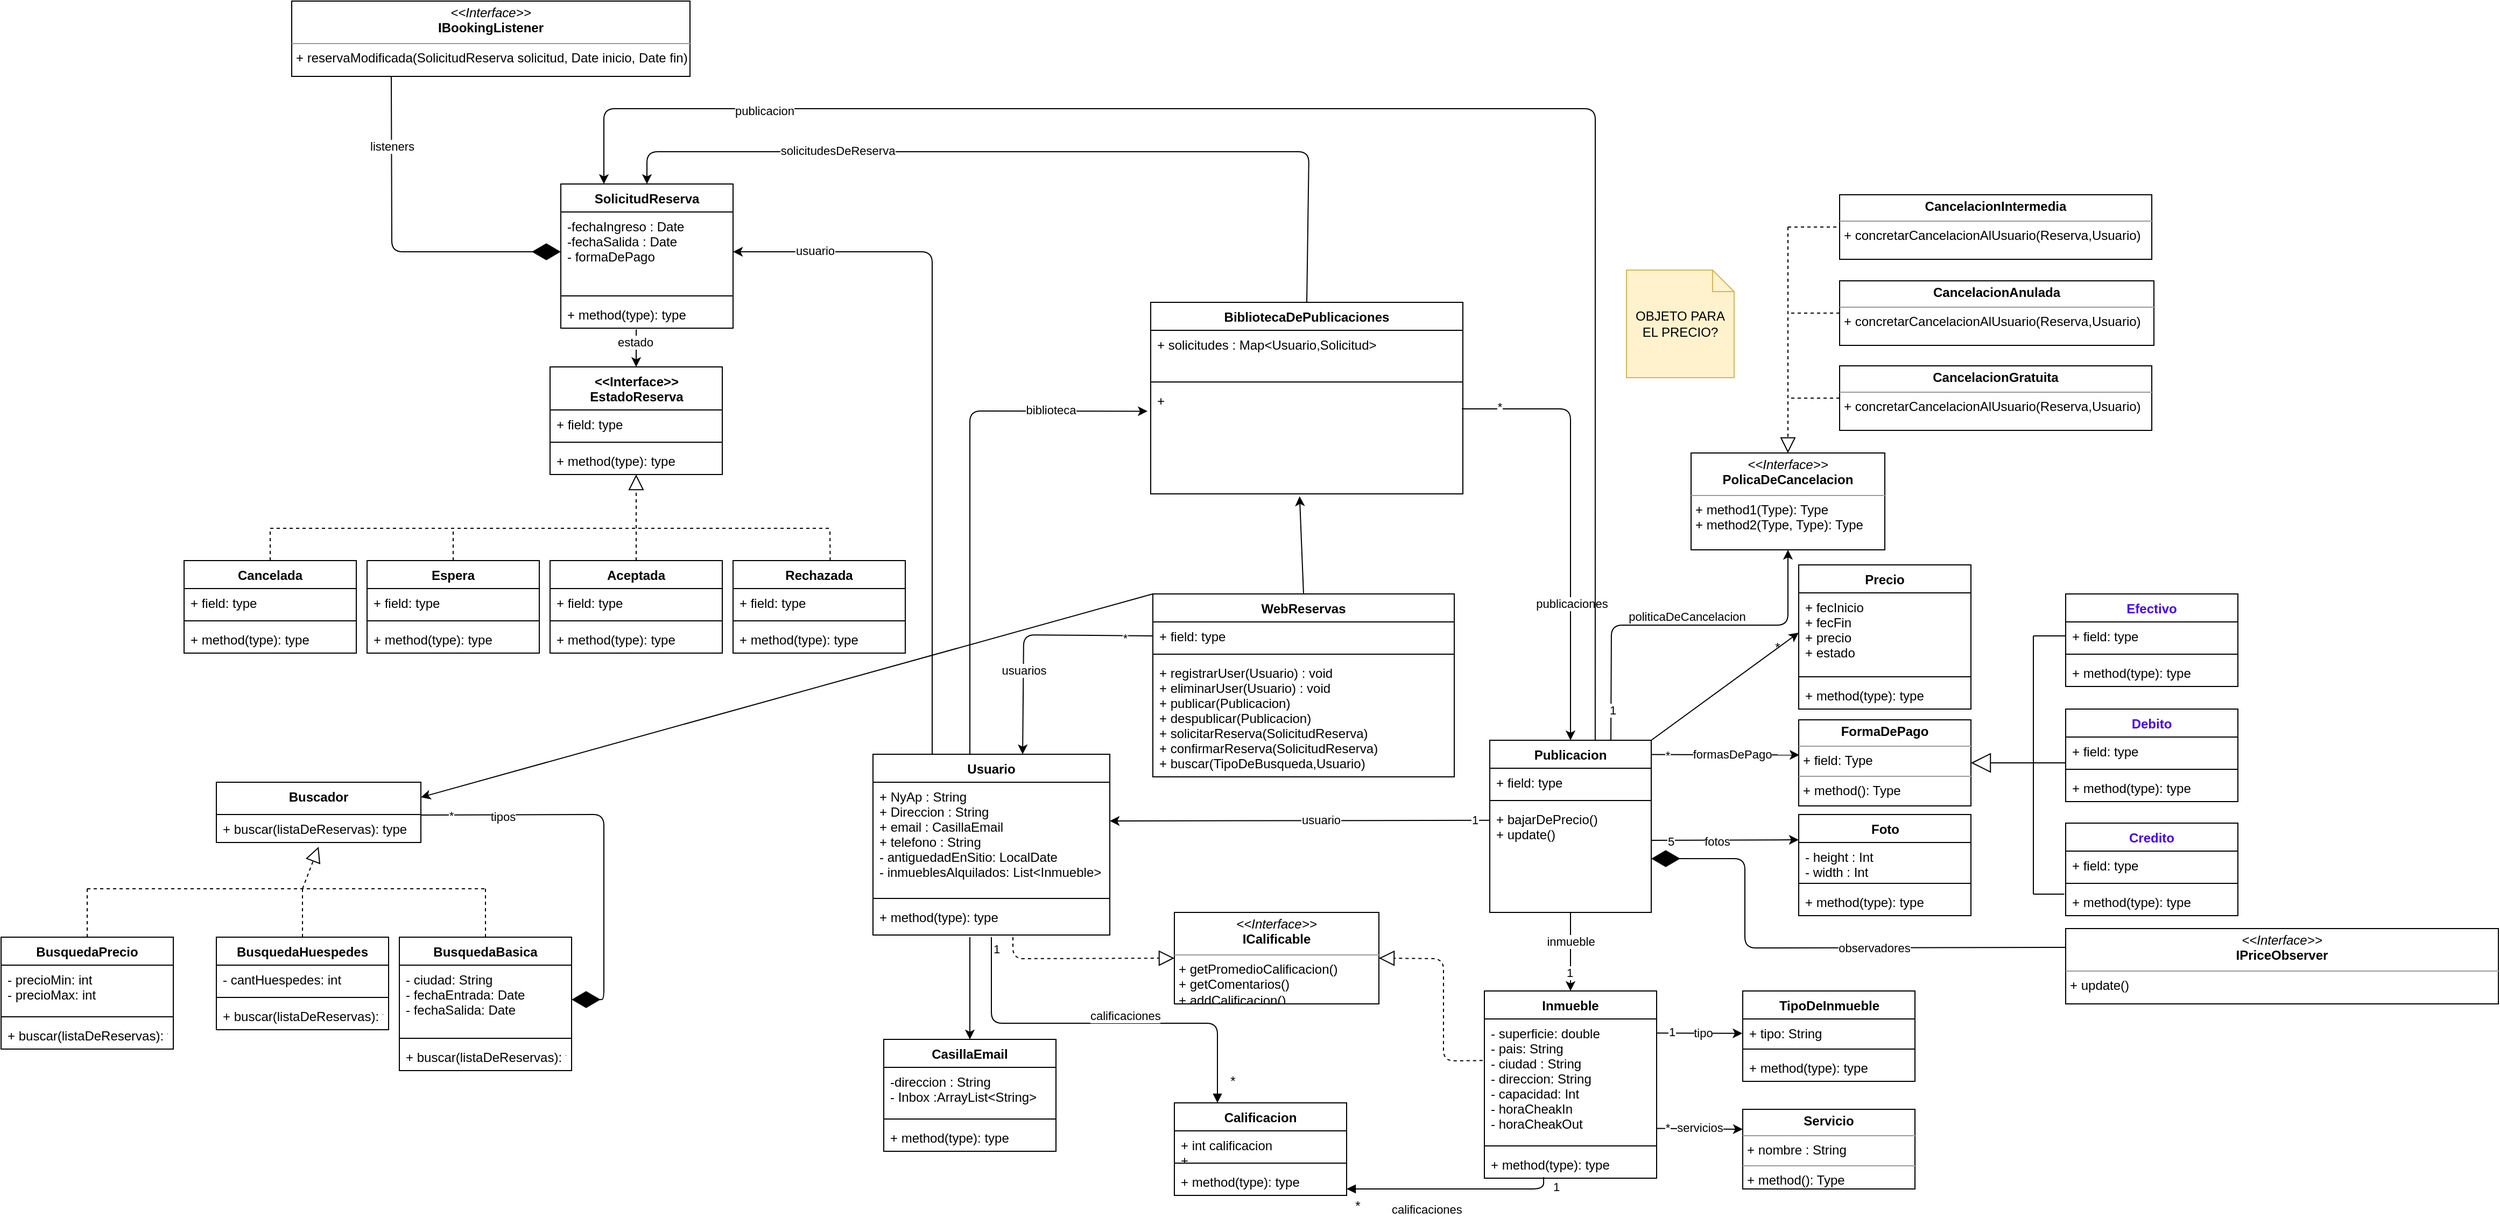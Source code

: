 <mxfile version="14.5.1" type="device"><diagram id="2g2eQEtZa9xJ-uoixwYb" name="Página-1"><mxGraphModel dx="2012" dy="1854" grid="1" gridSize="10" guides="1" tooltips="1" connect="1" arrows="1" fold="1" page="1" pageScale="1" pageWidth="827" pageHeight="1169" math="0" shadow="0"><root><mxCell id="0"/><mxCell id="1" parent="0"/><mxCell id="25ONHUsr3VvBN_8oDu_C-1" value="WebReservas" style="swimlane;fontStyle=1;align=center;verticalAlign=top;childLayout=stackLayout;horizontal=1;startSize=26;horizontalStack=0;resizeParent=1;resizeParentMax=0;resizeLast=0;collapsible=1;marginBottom=0;" parent="1" vertex="1"><mxGeometry x="330" y="171" width="280" height="170" as="geometry"/></mxCell><mxCell id="25ONHUsr3VvBN_8oDu_C-2" value="+ field: type" style="text;strokeColor=none;fillColor=none;align=left;verticalAlign=top;spacingLeft=4;spacingRight=4;overflow=hidden;rotatable=0;points=[[0,0.5],[1,0.5]];portConstraint=eastwest;" parent="25ONHUsr3VvBN_8oDu_C-1" vertex="1"><mxGeometry y="26" width="280" height="26" as="geometry"/></mxCell><mxCell id="25ONHUsr3VvBN_8oDu_C-3" value="" style="line;strokeWidth=1;fillColor=none;align=left;verticalAlign=middle;spacingTop=-1;spacingLeft=3;spacingRight=3;rotatable=0;labelPosition=right;points=[];portConstraint=eastwest;" parent="25ONHUsr3VvBN_8oDu_C-1" vertex="1"><mxGeometry y="52" width="280" height="8" as="geometry"/></mxCell><mxCell id="25ONHUsr3VvBN_8oDu_C-4" value="+ registrarUser(Usuario) : void&#10;+ eliminarUser(Usuario) : void &#10;+ publicar(Publicacion)&#10;+ despublicar(Publicacion)&#10;+ solicitarReserva(SolicitudReserva)&#10;+ confirmarReserva(SolicitudReserva)&#10;+ buscar(TipoDeBusqueda,Usuario)&#10;&#10;" style="text;strokeColor=none;fillColor=none;align=left;verticalAlign=top;spacingLeft=4;spacingRight=4;overflow=hidden;rotatable=0;points=[[0,0.5],[1,0.5]];portConstraint=eastwest;" parent="25ONHUsr3VvBN_8oDu_C-1" vertex="1"><mxGeometry y="60" width="280" height="110" as="geometry"/></mxCell><mxCell id="25ONHUsr3VvBN_8oDu_C-5" value="Usuario" style="swimlane;fontStyle=1;align=center;verticalAlign=top;childLayout=stackLayout;horizontal=1;startSize=26;horizontalStack=0;resizeParent=1;resizeParentMax=0;resizeLast=0;collapsible=1;marginBottom=0;" parent="1" vertex="1"><mxGeometry x="70" y="320" width="220" height="168" as="geometry"/></mxCell><mxCell id="25ONHUsr3VvBN_8oDu_C-6" value="+ NyAp : String&#10;+ Direccion : String &#10;+ email : CasillaEmail&#10;+ telefono : String&#10;- antiguedadEnSitio: LocalDate&#10;- inmueblesAlquilados: List&lt;Inmueble&gt;" style="text;strokeColor=none;fillColor=none;align=left;verticalAlign=top;spacingLeft=4;spacingRight=4;overflow=hidden;rotatable=0;points=[[0,0.5],[1,0.5]];portConstraint=eastwest;" parent="25ONHUsr3VvBN_8oDu_C-5" vertex="1"><mxGeometry y="26" width="220" height="104" as="geometry"/></mxCell><mxCell id="25ONHUsr3VvBN_8oDu_C-7" value="" style="line;strokeWidth=1;fillColor=none;align=left;verticalAlign=middle;spacingTop=-1;spacingLeft=3;spacingRight=3;rotatable=0;labelPosition=right;points=[];portConstraint=eastwest;" parent="25ONHUsr3VvBN_8oDu_C-5" vertex="1"><mxGeometry y="130" width="220" height="8" as="geometry"/></mxCell><mxCell id="25ONHUsr3VvBN_8oDu_C-8" value="+ method(type): type" style="text;strokeColor=none;fillColor=none;align=left;verticalAlign=top;spacingLeft=4;spacingRight=4;overflow=hidden;rotatable=0;points=[[0,0.5],[1,0.5]];portConstraint=eastwest;" parent="25ONHUsr3VvBN_8oDu_C-5" vertex="1"><mxGeometry y="138" width="220" height="30" as="geometry"/></mxCell><mxCell id="25ONHUsr3VvBN_8oDu_C-9" value="Publicacion" style="swimlane;fontStyle=1;align=center;verticalAlign=top;childLayout=stackLayout;horizontal=1;startSize=26;horizontalStack=0;resizeParent=1;resizeParentMax=0;resizeLast=0;collapsible=1;marginBottom=0;" parent="1" vertex="1"><mxGeometry x="643" y="307" width="150" height="160" as="geometry"/></mxCell><mxCell id="25ONHUsr3VvBN_8oDu_C-10" value="+ field: type" style="text;strokeColor=none;fillColor=none;align=left;verticalAlign=top;spacingLeft=4;spacingRight=4;overflow=hidden;rotatable=0;points=[[0,0.5],[1,0.5]];portConstraint=eastwest;" parent="25ONHUsr3VvBN_8oDu_C-9" vertex="1"><mxGeometry y="26" width="150" height="26" as="geometry"/></mxCell><mxCell id="25ONHUsr3VvBN_8oDu_C-11" value="" style="line;strokeWidth=1;fillColor=none;align=left;verticalAlign=middle;spacingTop=-1;spacingLeft=3;spacingRight=3;rotatable=0;labelPosition=right;points=[];portConstraint=eastwest;" parent="25ONHUsr3VvBN_8oDu_C-9" vertex="1"><mxGeometry y="52" width="150" height="8" as="geometry"/></mxCell><mxCell id="25ONHUsr3VvBN_8oDu_C-12" value="+ bajarDePrecio()&#10;+ update()" style="text;strokeColor=none;fillColor=none;align=left;verticalAlign=top;spacingLeft=4;spacingRight=4;overflow=hidden;rotatable=0;points=[[0,0.5],[1,0.5]];portConstraint=eastwest;" parent="25ONHUsr3VvBN_8oDu_C-9" vertex="1"><mxGeometry y="60" width="150" height="100" as="geometry"/></mxCell><mxCell id="25ONHUsr3VvBN_8oDu_C-21" value="" style="endArrow=classic;html=1;entryX=0.632;entryY=0;entryDx=0;entryDy=0;exitX=0;exitY=0.5;exitDx=0;exitDy=0;entryPerimeter=0;" parent="1" source="25ONHUsr3VvBN_8oDu_C-2" target="25ONHUsr3VvBN_8oDu_C-5" edge="1"><mxGeometry width="50" height="50" relative="1" as="geometry"><mxPoint x="390" y="340" as="sourcePoint"/><mxPoint x="440" y="290" as="targetPoint"/><Array as="points"><mxPoint x="210" y="209"/></Array></mxGeometry></mxCell><mxCell id="25ONHUsr3VvBN_8oDu_C-95" value="usuarios" style="edgeLabel;html=1;align=center;verticalAlign=middle;resizable=0;points=[];" parent="25ONHUsr3VvBN_8oDu_C-21" vertex="1" connectable="0"><mxGeometry x="0.32" relative="1" as="geometry"><mxPoint as="offset"/></mxGeometry></mxCell><mxCell id="25ONHUsr3VvBN_8oDu_C-96" value="*" style="edgeLabel;html=1;align=center;verticalAlign=middle;resizable=0;points=[];" parent="25ONHUsr3VvBN_8oDu_C-21" vertex="1" connectable="0"><mxGeometry x="-0.771" y="2" relative="1" as="geometry"><mxPoint as="offset"/></mxGeometry></mxCell><mxCell id="25ONHUsr3VvBN_8oDu_C-22" value="" style="endArrow=classic;html=1;entryX=0.5;entryY=0;entryDx=0;entryDy=0;exitX=0.997;exitY=0.21;exitDx=0;exitDy=0;exitPerimeter=0;" parent="1" source="25ONHUsr3VvBN_8oDu_C-228" target="25ONHUsr3VvBN_8oDu_C-9" edge="1"><mxGeometry width="50" height="50" relative="1" as="geometry"><mxPoint x="800" y="210" as="sourcePoint"/><mxPoint x="680" y="321" as="targetPoint"/><Array as="points"><mxPoint x="718" y="-1"/></Array></mxGeometry></mxCell><mxCell id="25ONHUsr3VvBN_8oDu_C-66" value="publicaciones" style="edgeLabel;html=1;align=center;verticalAlign=middle;resizable=0;points=[];" parent="25ONHUsr3VvBN_8oDu_C-22" vertex="1" connectable="0"><mxGeometry x="0.38" y="1" relative="1" as="geometry"><mxPoint as="offset"/></mxGeometry></mxCell><mxCell id="25ONHUsr3VvBN_8oDu_C-97" value="*" style="edgeLabel;html=1;align=center;verticalAlign=middle;resizable=0;points=[];" parent="25ONHUsr3VvBN_8oDu_C-22" vertex="1" connectable="0"><mxGeometry x="-0.83" y="2" relative="1" as="geometry"><mxPoint as="offset"/></mxGeometry></mxCell><mxCell id="25ONHUsr3VvBN_8oDu_C-24" value="Inmueble" style="swimlane;fontStyle=1;align=center;verticalAlign=top;childLayout=stackLayout;horizontal=1;startSize=26;horizontalStack=0;resizeParent=1;resizeParentMax=0;resizeLast=0;collapsible=1;marginBottom=0;" parent="1" vertex="1"><mxGeometry x="638" y="540" width="160" height="174" as="geometry"/></mxCell><mxCell id="25ONHUsr3VvBN_8oDu_C-25" value="- superficie: double&#10;- pais: String &#10;- ciudad : String &#10;- direccion: String &#10;- capacidad: Int &#10;- horaCheakIn &#10;- horaCheakOut&#10;" style="text;strokeColor=none;fillColor=none;align=left;verticalAlign=top;spacingLeft=4;spacingRight=4;overflow=hidden;rotatable=0;points=[[0,0.5],[1,0.5]];portConstraint=eastwest;" parent="25ONHUsr3VvBN_8oDu_C-24" vertex="1"><mxGeometry y="26" width="160" height="114" as="geometry"/></mxCell><mxCell id="25ONHUsr3VvBN_8oDu_C-26" value="" style="line;strokeWidth=1;fillColor=none;align=left;verticalAlign=middle;spacingTop=-1;spacingLeft=3;spacingRight=3;rotatable=0;labelPosition=right;points=[];portConstraint=eastwest;" parent="25ONHUsr3VvBN_8oDu_C-24" vertex="1"><mxGeometry y="140" width="160" height="8" as="geometry"/></mxCell><mxCell id="25ONHUsr3VvBN_8oDu_C-27" value="+ method(type): type" style="text;strokeColor=none;fillColor=none;align=left;verticalAlign=top;spacingLeft=4;spacingRight=4;overflow=hidden;rotatable=0;points=[[0,0.5],[1,0.5]];portConstraint=eastwest;" parent="25ONHUsr3VvBN_8oDu_C-24" vertex="1"><mxGeometry y="148" width="160" height="26" as="geometry"/></mxCell><mxCell id="25ONHUsr3VvBN_8oDu_C-32" value="TipoDeInmueble" style="swimlane;fontStyle=1;align=center;verticalAlign=top;childLayout=stackLayout;horizontal=1;startSize=26;horizontalStack=0;resizeParent=1;resizeParentMax=0;resizeLast=0;collapsible=1;marginBottom=0;html=1;" parent="1" vertex="1"><mxGeometry x="878" y="540" width="160" height="84" as="geometry"/></mxCell><mxCell id="25ONHUsr3VvBN_8oDu_C-33" value="+ tipo: String" style="text;strokeColor=none;fillColor=none;align=left;verticalAlign=top;spacingLeft=4;spacingRight=4;overflow=hidden;rotatable=0;points=[[0,0.5],[1,0.5]];portConstraint=eastwest;" parent="25ONHUsr3VvBN_8oDu_C-32" vertex="1"><mxGeometry y="26" width="160" height="24" as="geometry"/></mxCell><mxCell id="25ONHUsr3VvBN_8oDu_C-34" value="" style="line;strokeWidth=1;fillColor=none;align=left;verticalAlign=middle;spacingTop=-1;spacingLeft=3;spacingRight=3;rotatable=0;labelPosition=right;points=[];portConstraint=eastwest;" parent="25ONHUsr3VvBN_8oDu_C-32" vertex="1"><mxGeometry y="50" width="160" height="8" as="geometry"/></mxCell><mxCell id="25ONHUsr3VvBN_8oDu_C-35" value="+ method(type): type" style="text;strokeColor=none;fillColor=none;align=left;verticalAlign=top;spacingLeft=4;spacingRight=4;overflow=hidden;rotatable=0;points=[[0,0.5],[1,0.5]];portConstraint=eastwest;" parent="25ONHUsr3VvBN_8oDu_C-32" vertex="1"><mxGeometry y="58" width="160" height="26" as="geometry"/></mxCell><mxCell id="25ONHUsr3VvBN_8oDu_C-36" value="&lt;p style=&quot;margin: 0px ; margin-top: 4px ; text-align: center&quot;&gt;&lt;b&gt;Servicio&lt;/b&gt;&lt;/p&gt;&lt;hr size=&quot;1&quot;&gt;&lt;p style=&quot;margin: 0px ; margin-left: 4px&quot;&gt;+ nombre : String&lt;/p&gt;&lt;hr size=&quot;1&quot;&gt;&lt;p style=&quot;margin: 0px ; margin-left: 4px&quot;&gt;+ method(): Type&lt;/p&gt;" style="verticalAlign=top;align=left;overflow=fill;fontSize=12;fontFamily=Helvetica;html=1;" parent="1" vertex="1"><mxGeometry x="878" y="650" width="160" height="74" as="geometry"/></mxCell><mxCell id="25ONHUsr3VvBN_8oDu_C-39" value="Foto" style="swimlane;fontStyle=1;align=center;verticalAlign=top;childLayout=stackLayout;horizontal=1;startSize=26;horizontalStack=0;resizeParent=1;resizeParentMax=0;resizeLast=0;collapsible=1;marginBottom=0;html=1;" parent="1" vertex="1"><mxGeometry x="930" y="376" width="160" height="94" as="geometry"/></mxCell><mxCell id="25ONHUsr3VvBN_8oDu_C-40" value="- height : Int &#10;- width : Int" style="text;strokeColor=none;fillColor=none;align=left;verticalAlign=top;spacingLeft=4;spacingRight=4;overflow=hidden;rotatable=0;points=[[0,0.5],[1,0.5]];portConstraint=eastwest;" parent="25ONHUsr3VvBN_8oDu_C-39" vertex="1"><mxGeometry y="26" width="160" height="34" as="geometry"/></mxCell><mxCell id="25ONHUsr3VvBN_8oDu_C-41" value="" style="line;strokeWidth=1;fillColor=none;align=left;verticalAlign=middle;spacingTop=-1;spacingLeft=3;spacingRight=3;rotatable=0;labelPosition=right;points=[];portConstraint=eastwest;" parent="25ONHUsr3VvBN_8oDu_C-39" vertex="1"><mxGeometry y="60" width="160" height="8" as="geometry"/></mxCell><mxCell id="25ONHUsr3VvBN_8oDu_C-42" value="+ method(type): type" style="text;strokeColor=none;fillColor=none;align=left;verticalAlign=top;spacingLeft=4;spacingRight=4;overflow=hidden;rotatable=0;points=[[0,0.5],[1,0.5]];portConstraint=eastwest;" parent="25ONHUsr3VvBN_8oDu_C-39" vertex="1"><mxGeometry y="68" width="160" height="26" as="geometry"/></mxCell><mxCell id="25ONHUsr3VvBN_8oDu_C-44" value="&lt;p style=&quot;margin: 0px ; margin-top: 4px ; text-align: center&quot;&gt;&lt;b&gt;FormaDePago&lt;/b&gt;&lt;br&gt;&lt;/p&gt;&lt;hr size=&quot;1&quot;&gt;&lt;p style=&quot;margin: 0px ; margin-left: 4px&quot;&gt;+ field: Type&lt;/p&gt;&lt;hr size=&quot;1&quot;&gt;&lt;p style=&quot;margin: 0px ; margin-left: 4px&quot;&gt;+ method(): Type&lt;/p&gt;" style="verticalAlign=top;align=left;overflow=fill;fontSize=12;fontFamily=Helvetica;html=1;" parent="1" vertex="1"><mxGeometry x="930" y="288" width="160" height="80" as="geometry"/></mxCell><mxCell id="25ONHUsr3VvBN_8oDu_C-45" value="Debito" style="swimlane;fontStyle=1;align=center;verticalAlign=top;childLayout=stackLayout;horizontal=1;startSize=26;horizontalStack=0;resizeParent=1;resizeParentMax=0;resizeLast=0;collapsible=1;marginBottom=0;fontColor=#4400FF;" parent="1" vertex="1"><mxGeometry x="1178" y="278" width="160" height="86" as="geometry"/></mxCell><mxCell id="25ONHUsr3VvBN_8oDu_C-46" value="+ field: type" style="text;strokeColor=none;fillColor=none;align=left;verticalAlign=top;spacingLeft=4;spacingRight=4;overflow=hidden;rotatable=0;points=[[0,0.5],[1,0.5]];portConstraint=eastwest;" parent="25ONHUsr3VvBN_8oDu_C-45" vertex="1"><mxGeometry y="26" width="160" height="26" as="geometry"/></mxCell><mxCell id="25ONHUsr3VvBN_8oDu_C-47" value="" style="line;strokeWidth=1;fillColor=none;align=left;verticalAlign=middle;spacingTop=-1;spacingLeft=3;spacingRight=3;rotatable=0;labelPosition=right;points=[];portConstraint=eastwest;" parent="25ONHUsr3VvBN_8oDu_C-45" vertex="1"><mxGeometry y="52" width="160" height="8" as="geometry"/></mxCell><mxCell id="25ONHUsr3VvBN_8oDu_C-48" value="+ method(type): type" style="text;strokeColor=none;fillColor=none;align=left;verticalAlign=top;spacingLeft=4;spacingRight=4;overflow=hidden;rotatable=0;points=[[0,0.5],[1,0.5]];portConstraint=eastwest;" parent="25ONHUsr3VvBN_8oDu_C-45" vertex="1"><mxGeometry y="60" width="160" height="26" as="geometry"/></mxCell><mxCell id="25ONHUsr3VvBN_8oDu_C-49" value="Credito" style="swimlane;fontStyle=1;align=center;verticalAlign=top;childLayout=stackLayout;horizontal=1;startSize=26;horizontalStack=0;resizeParent=1;resizeParentMax=0;resizeLast=0;collapsible=1;marginBottom=0;fontColor=#4400FF;" parent="1" vertex="1"><mxGeometry x="1178" y="384" width="160" height="86" as="geometry"/></mxCell><mxCell id="25ONHUsr3VvBN_8oDu_C-50" value="+ field: type" style="text;strokeColor=none;fillColor=none;align=left;verticalAlign=top;spacingLeft=4;spacingRight=4;overflow=hidden;rotatable=0;points=[[0,0.5],[1,0.5]];portConstraint=eastwest;" parent="25ONHUsr3VvBN_8oDu_C-49" vertex="1"><mxGeometry y="26" width="160" height="26" as="geometry"/></mxCell><mxCell id="25ONHUsr3VvBN_8oDu_C-51" value="" style="line;strokeWidth=1;fillColor=none;align=left;verticalAlign=middle;spacingTop=-1;spacingLeft=3;spacingRight=3;rotatable=0;labelPosition=right;points=[];portConstraint=eastwest;" parent="25ONHUsr3VvBN_8oDu_C-49" vertex="1"><mxGeometry y="52" width="160" height="8" as="geometry"/></mxCell><mxCell id="25ONHUsr3VvBN_8oDu_C-52" value="+ method(type): type" style="text;strokeColor=none;fillColor=none;align=left;verticalAlign=top;spacingLeft=4;spacingRight=4;overflow=hidden;rotatable=0;points=[[0,0.5],[1,0.5]];portConstraint=eastwest;" parent="25ONHUsr3VvBN_8oDu_C-49" vertex="1"><mxGeometry y="60" width="160" height="26" as="geometry"/></mxCell><mxCell id="25ONHUsr3VvBN_8oDu_C-53" value="Efectivo" style="swimlane;fontStyle=1;align=center;verticalAlign=top;childLayout=stackLayout;horizontal=1;startSize=26;horizontalStack=0;resizeParent=1;resizeParentMax=0;resizeLast=0;collapsible=1;marginBottom=0;fontColor=#4400FF;" parent="1" vertex="1"><mxGeometry x="1178" y="171" width="160" height="86" as="geometry"/></mxCell><mxCell id="25ONHUsr3VvBN_8oDu_C-54" value="+ field: type" style="text;strokeColor=none;fillColor=none;align=left;verticalAlign=top;spacingLeft=4;spacingRight=4;overflow=hidden;rotatable=0;points=[[0,0.5],[1,0.5]];portConstraint=eastwest;" parent="25ONHUsr3VvBN_8oDu_C-53" vertex="1"><mxGeometry y="26" width="160" height="26" as="geometry"/></mxCell><mxCell id="25ONHUsr3VvBN_8oDu_C-55" value="" style="line;strokeWidth=1;fillColor=none;align=left;verticalAlign=middle;spacingTop=-1;spacingLeft=3;spacingRight=3;rotatable=0;labelPosition=right;points=[];portConstraint=eastwest;" parent="25ONHUsr3VvBN_8oDu_C-53" vertex="1"><mxGeometry y="52" width="160" height="8" as="geometry"/></mxCell><mxCell id="25ONHUsr3VvBN_8oDu_C-56" value="+ method(type): type" style="text;strokeColor=none;fillColor=none;align=left;verticalAlign=top;spacingLeft=4;spacingRight=4;overflow=hidden;rotatable=0;points=[[0,0.5],[1,0.5]];portConstraint=eastwest;" parent="25ONHUsr3VvBN_8oDu_C-53" vertex="1"><mxGeometry y="60" width="160" height="26" as="geometry"/></mxCell><mxCell id="25ONHUsr3VvBN_8oDu_C-57" value="" style="endArrow=classic;html=1;entryX=0.004;entryY=0.408;entryDx=0;entryDy=0;entryPerimeter=0;exitX=1;exitY=0.083;exitDx=0;exitDy=0;exitPerimeter=0;" parent="1" source="25ONHUsr3VvBN_8oDu_C-9" target="25ONHUsr3VvBN_8oDu_C-44" edge="1"><mxGeometry width="50" height="50" relative="1" as="geometry"><mxPoint x="808" y="321" as="sourcePoint"/><mxPoint x="778" y="440" as="targetPoint"/></mxGeometry></mxCell><mxCell id="25ONHUsr3VvBN_8oDu_C-75" value="formasDePago" style="edgeLabel;html=1;align=center;verticalAlign=middle;resizable=0;points=[];" parent="25ONHUsr3VvBN_8oDu_C-57" vertex="1" connectable="0"><mxGeometry x="-0.359" y="1" relative="1" as="geometry"><mxPoint x="31" as="offset"/></mxGeometry></mxCell><mxCell id="25ONHUsr3VvBN_8oDu_C-76" value="*" style="edgeLabel;html=1;align=center;verticalAlign=middle;resizable=0;points=[];" parent="25ONHUsr3VvBN_8oDu_C-57" vertex="1" connectable="0"><mxGeometry x="-0.792" relative="1" as="geometry"><mxPoint as="offset"/></mxGeometry></mxCell><mxCell id="25ONHUsr3VvBN_8oDu_C-58" value="" style="endArrow=classic;html=1;entryX=0;entryY=0.25;entryDx=0;entryDy=0;" parent="1" target="25ONHUsr3VvBN_8oDu_C-39" edge="1"><mxGeometry width="50" height="50" relative="1" as="geometry"><mxPoint x="793" y="400" as="sourcePoint"/><mxPoint x="888" y="338" as="targetPoint"/></mxGeometry></mxCell><mxCell id="25ONHUsr3VvBN_8oDu_C-77" value="fotos" style="edgeLabel;html=1;align=center;verticalAlign=middle;resizable=0;points=[];" parent="25ONHUsr3VvBN_8oDu_C-58" vertex="1" connectable="0"><mxGeometry x="-0.116" y="-1" relative="1" as="geometry"><mxPoint as="offset"/></mxGeometry></mxCell><mxCell id="25ONHUsr3VvBN_8oDu_C-78" value="5" style="edgeLabel;html=1;align=center;verticalAlign=middle;resizable=0;points=[];" parent="25ONHUsr3VvBN_8oDu_C-58" vertex="1" connectable="0"><mxGeometry x="-0.74" y="-1" relative="1" as="geometry"><mxPoint as="offset"/></mxGeometry></mxCell><mxCell id="25ONHUsr3VvBN_8oDu_C-60" value="" style="endArrow=classic;html=1;entryX=-0.002;entryY=0.558;entryDx=0;entryDy=0;exitX=1;exitY=0.115;exitDx=0;exitDy=0;exitPerimeter=0;entryPerimeter=0;" parent="1" source="25ONHUsr3VvBN_8oDu_C-25" target="25ONHUsr3VvBN_8oDu_C-33" edge="1"><mxGeometry width="50" height="50" relative="1" as="geometry"><mxPoint x="803" y="410" as="sourcePoint"/><mxPoint x="888" y="409.5" as="targetPoint"/></mxGeometry></mxCell><mxCell id="25ONHUsr3VvBN_8oDu_C-84" value="tipo" style="edgeLabel;html=1;align=center;verticalAlign=middle;resizable=0;points=[];" parent="25ONHUsr3VvBN_8oDu_C-60" vertex="1" connectable="0"><mxGeometry x="0.079" y="1" relative="1" as="geometry"><mxPoint as="offset"/></mxGeometry></mxCell><mxCell id="25ONHUsr3VvBN_8oDu_C-85" value="1" style="edgeLabel;html=1;align=center;verticalAlign=middle;resizable=0;points=[];" parent="25ONHUsr3VvBN_8oDu_C-60" vertex="1" connectable="0"><mxGeometry x="-0.657" y="1" relative="1" as="geometry"><mxPoint as="offset"/></mxGeometry></mxCell><mxCell id="25ONHUsr3VvBN_8oDu_C-61" value="" style="endArrow=classic;html=1;entryX=0;entryY=0.25;entryDx=0;entryDy=0;exitX=1.003;exitY=0.893;exitDx=0;exitDy=0;exitPerimeter=0;" parent="1" source="25ONHUsr3VvBN_8oDu_C-25" target="25ONHUsr3VvBN_8oDu_C-36" edge="1"><mxGeometry width="50" height="50" relative="1" as="geometry"><mxPoint x="801.88" y="571.422" as="sourcePoint"/><mxPoint x="888" y="528" as="targetPoint"/></mxGeometry></mxCell><mxCell id="25ONHUsr3VvBN_8oDu_C-86" value="*" style="edgeLabel;html=1;align=center;verticalAlign=middle;resizable=0;points=[];" parent="25ONHUsr3VvBN_8oDu_C-61" vertex="1" connectable="0"><mxGeometry x="-0.308" y="1" relative="1" as="geometry"><mxPoint x="-18.15" as="offset"/></mxGeometry></mxCell><mxCell id="25ONHUsr3VvBN_8oDu_C-87" value="servicios" style="edgeLabel;html=1;align=center;verticalAlign=middle;resizable=0;points=[];" parent="25ONHUsr3VvBN_8oDu_C-61" vertex="1" connectable="0"><mxGeometry x="0.212" y="1" relative="1" as="geometry"><mxPoint x="-8.82" as="offset"/></mxGeometry></mxCell><mxCell id="25ONHUsr3VvBN_8oDu_C-71" value="" style="endArrow=classic;html=1;entryX=0.5;entryY=0;entryDx=0;entryDy=0;exitX=0.5;exitY=1;exitDx=0;exitDy=0;" parent="1" source="25ONHUsr3VvBN_8oDu_C-9" target="25ONHUsr3VvBN_8oDu_C-24" edge="1"><mxGeometry width="50" height="50" relative="1" as="geometry"><mxPoint x="718" y="460" as="sourcePoint"/><mxPoint x="758" y="390" as="targetPoint"/></mxGeometry></mxCell><mxCell id="25ONHUsr3VvBN_8oDu_C-72" value="1" style="edgeLabel;html=1;align=center;verticalAlign=middle;resizable=0;points=[];" parent="25ONHUsr3VvBN_8oDu_C-71" vertex="1" connectable="0"><mxGeometry x="0.645" y="-1" relative="1" as="geometry"><mxPoint y="-4" as="offset"/></mxGeometry></mxCell><mxCell id="25ONHUsr3VvBN_8oDu_C-74" value="inmueble" style="edgeLabel;html=1;align=center;verticalAlign=middle;resizable=0;points=[];" parent="25ONHUsr3VvBN_8oDu_C-71" vertex="1" connectable="0"><mxGeometry x="-0.26" relative="1" as="geometry"><mxPoint as="offset"/></mxGeometry></mxCell><mxCell id="25ONHUsr3VvBN_8oDu_C-81" value="" style="endArrow=none;html=1;" parent="1" edge="1"><mxGeometry width="50" height="50" relative="1" as="geometry"><mxPoint x="1148" y="450" as="sourcePoint"/><mxPoint x="1148" y="210" as="targetPoint"/></mxGeometry></mxCell><mxCell id="25ONHUsr3VvBN_8oDu_C-82" value="" style="endArrow=none;html=1;exitX=0;exitY=0.5;exitDx=0;exitDy=0;" parent="1" source="25ONHUsr3VvBN_8oDu_C-54" edge="1"><mxGeometry width="50" height="50" relative="1" as="geometry"><mxPoint x="958" y="390" as="sourcePoint"/><mxPoint x="1148" y="210" as="targetPoint"/></mxGeometry></mxCell><mxCell id="25ONHUsr3VvBN_8oDu_C-80" value="" style="endArrow=block;endSize=16;endFill=0;html=1;entryX=1;entryY=0.5;entryDx=0;entryDy=0;exitX=0;exitY=0.923;exitDx=0;exitDy=0;exitPerimeter=0;" parent="1" source="25ONHUsr3VvBN_8oDu_C-46" target="25ONHUsr3VvBN_8oDu_C-44" edge="1"><mxGeometry width="160" relative="1" as="geometry"><mxPoint x="1168" y="320" as="sourcePoint"/><mxPoint x="1226" y="368" as="targetPoint"/></mxGeometry></mxCell><mxCell id="25ONHUsr3VvBN_8oDu_C-83" value="" style="endArrow=none;html=1;exitX=-0.008;exitY=0.229;exitDx=0;exitDy=0;exitPerimeter=0;" parent="1" source="25ONHUsr3VvBN_8oDu_C-52" edge="1"><mxGeometry width="50" height="50" relative="1" as="geometry"><mxPoint x="1188" y="220.0" as="sourcePoint"/><mxPoint x="1148" y="450" as="targetPoint"/></mxGeometry></mxCell><mxCell id="25ONHUsr3VvBN_8oDu_C-90" value="OBJETO PARA EL PRECIO?" style="shape=note;size=20;whiteSpace=wrap;html=1;fillColor=#fff2cc;strokeColor=#d6b656;" parent="1" vertex="1"><mxGeometry x="770" y="-130" width="100" height="100" as="geometry"/></mxCell><mxCell id="25ONHUsr3VvBN_8oDu_C-91" value="" style="endArrow=classic;html=1;exitX=0.003;exitY=0.144;exitDx=0;exitDy=0;entryX=1;entryY=0.346;entryDx=0;entryDy=0;exitPerimeter=0;entryPerimeter=0;" parent="1" source="25ONHUsr3VvBN_8oDu_C-12" target="25ONHUsr3VvBN_8oDu_C-6" edge="1"><mxGeometry width="50" height="50" relative="1" as="geometry"><mxPoint x="360" y="440" as="sourcePoint"/><mxPoint x="410" y="390" as="targetPoint"/></mxGeometry></mxCell><mxCell id="25ONHUsr3VvBN_8oDu_C-92" value="usuario" style="edgeLabel;html=1;align=center;verticalAlign=middle;resizable=0;points=[];" parent="25ONHUsr3VvBN_8oDu_C-91" vertex="1" connectable="0"><mxGeometry x="-0.107" y="-1" relative="1" as="geometry"><mxPoint as="offset"/></mxGeometry></mxCell><mxCell id="25ONHUsr3VvBN_8oDu_C-94" value="1" style="edgeLabel;html=1;align=center;verticalAlign=middle;resizable=0;points=[];" parent="25ONHUsr3VvBN_8oDu_C-91" vertex="1" connectable="0"><mxGeometry x="-0.919" y="-1" relative="1" as="geometry"><mxPoint as="offset"/></mxGeometry></mxCell><mxCell id="25ONHUsr3VvBN_8oDu_C-98" value="&lt;p style=&quot;margin: 0px ; margin-top: 4px ; text-align: center&quot;&gt;&lt;i&gt;&amp;lt;&amp;lt;Interface&amp;gt;&amp;gt;&lt;/i&gt;&lt;br&gt;&lt;b&gt;ICalificable&lt;/b&gt;&lt;/p&gt;&lt;hr size=&quot;1&quot;&gt;&lt;p style=&quot;margin: 0px ; margin-left: 4px&quot;&gt;&lt;/p&gt;&lt;p style=&quot;margin: 0px ; margin-left: 4px&quot;&gt;+ getPromedioCalificacion()&lt;br&gt;+ getComentarios()&lt;/p&gt;&lt;p style=&quot;margin: 0px ; margin-left: 4px&quot;&gt;+ addCalificacion()&lt;/p&gt;" style="verticalAlign=top;align=left;overflow=fill;fontSize=12;fontFamily=Helvetica;html=1;" parent="1" vertex="1"><mxGeometry x="350" y="467" width="190" height="85" as="geometry"/></mxCell><mxCell id="25ONHUsr3VvBN_8oDu_C-99" value="SolicitudReserva" style="swimlane;fontStyle=1;align=center;verticalAlign=top;childLayout=stackLayout;horizontal=1;startSize=26;horizontalStack=0;resizeParent=1;resizeParentMax=0;resizeLast=0;collapsible=1;marginBottom=0;" parent="1" vertex="1"><mxGeometry x="-220" y="-210" width="160" height="134" as="geometry"/></mxCell><mxCell id="25ONHUsr3VvBN_8oDu_C-100" value="-fechaIngreso : Date &#10;-fechaSalida : Date &#10;- formaDePago" style="text;strokeColor=none;fillColor=none;align=left;verticalAlign=top;spacingLeft=4;spacingRight=4;overflow=hidden;rotatable=0;points=[[0,0.5],[1,0.5]];portConstraint=eastwest;" parent="25ONHUsr3VvBN_8oDu_C-99" vertex="1"><mxGeometry y="26" width="160" height="74" as="geometry"/></mxCell><mxCell id="25ONHUsr3VvBN_8oDu_C-101" value="" style="line;strokeWidth=1;fillColor=none;align=left;verticalAlign=middle;spacingTop=-1;spacingLeft=3;spacingRight=3;rotatable=0;labelPosition=right;points=[];portConstraint=eastwest;" parent="25ONHUsr3VvBN_8oDu_C-99" vertex="1"><mxGeometry y="100" width="160" height="8" as="geometry"/></mxCell><mxCell id="25ONHUsr3VvBN_8oDu_C-102" value="+ method(type): type" style="text;strokeColor=none;fillColor=none;align=left;verticalAlign=top;spacingLeft=4;spacingRight=4;overflow=hidden;rotatable=0;points=[[0,0.5],[1,0.5]];portConstraint=eastwest;" parent="25ONHUsr3VvBN_8oDu_C-99" vertex="1"><mxGeometry y="108" width="160" height="26" as="geometry"/></mxCell><mxCell id="25ONHUsr3VvBN_8oDu_C-128" value="&amp;lt;&amp;lt;Interface&amp;gt;&amp;gt;&lt;br&gt;EstadoReserva" style="swimlane;fontStyle=1;align=center;verticalAlign=top;childLayout=stackLayout;horizontal=1;startSize=40;horizontalStack=0;resizeParent=1;resizeParentMax=0;resizeLast=0;collapsible=1;marginBottom=0;html=1;" parent="1" vertex="1"><mxGeometry x="-230" y="-40" width="160" height="100" as="geometry"/></mxCell><mxCell id="25ONHUsr3VvBN_8oDu_C-129" value="+ field: type" style="text;strokeColor=none;fillColor=none;align=left;verticalAlign=top;spacingLeft=4;spacingRight=4;overflow=hidden;rotatable=0;points=[[0,0.5],[1,0.5]];portConstraint=eastwest;" parent="25ONHUsr3VvBN_8oDu_C-128" vertex="1"><mxGeometry y="40" width="160" height="26" as="geometry"/></mxCell><mxCell id="25ONHUsr3VvBN_8oDu_C-130" value="" style="line;strokeWidth=1;fillColor=none;align=left;verticalAlign=middle;spacingTop=-1;spacingLeft=3;spacingRight=3;rotatable=0;labelPosition=right;points=[];portConstraint=eastwest;" parent="25ONHUsr3VvBN_8oDu_C-128" vertex="1"><mxGeometry y="66" width="160" height="8" as="geometry"/></mxCell><mxCell id="25ONHUsr3VvBN_8oDu_C-131" value="+ method(type): type" style="text;strokeColor=none;fillColor=none;align=left;verticalAlign=top;spacingLeft=4;spacingRight=4;overflow=hidden;rotatable=0;points=[[0,0.5],[1,0.5]];portConstraint=eastwest;" parent="25ONHUsr3VvBN_8oDu_C-128" vertex="1"><mxGeometry y="74" width="160" height="26" as="geometry"/></mxCell><mxCell id="25ONHUsr3VvBN_8oDu_C-132" value="Espera" style="swimlane;fontStyle=1;align=center;verticalAlign=top;childLayout=stackLayout;horizontal=1;startSize=26;horizontalStack=0;resizeParent=1;resizeParentMax=0;resizeLast=0;collapsible=1;marginBottom=0;" parent="1" vertex="1"><mxGeometry x="-400" y="140" width="160" height="86" as="geometry"/></mxCell><mxCell id="25ONHUsr3VvBN_8oDu_C-133" value="+ field: type" style="text;strokeColor=none;fillColor=none;align=left;verticalAlign=top;spacingLeft=4;spacingRight=4;overflow=hidden;rotatable=0;points=[[0,0.5],[1,0.5]];portConstraint=eastwest;" parent="25ONHUsr3VvBN_8oDu_C-132" vertex="1"><mxGeometry y="26" width="160" height="26" as="geometry"/></mxCell><mxCell id="25ONHUsr3VvBN_8oDu_C-134" value="" style="line;strokeWidth=1;fillColor=none;align=left;verticalAlign=middle;spacingTop=-1;spacingLeft=3;spacingRight=3;rotatable=0;labelPosition=right;points=[];portConstraint=eastwest;" parent="25ONHUsr3VvBN_8oDu_C-132" vertex="1"><mxGeometry y="52" width="160" height="8" as="geometry"/></mxCell><mxCell id="25ONHUsr3VvBN_8oDu_C-135" value="+ method(type): type" style="text;strokeColor=none;fillColor=none;align=left;verticalAlign=top;spacingLeft=4;spacingRight=4;overflow=hidden;rotatable=0;points=[[0,0.5],[1,0.5]];portConstraint=eastwest;" parent="25ONHUsr3VvBN_8oDu_C-132" vertex="1"><mxGeometry y="60" width="160" height="26" as="geometry"/></mxCell><mxCell id="25ONHUsr3VvBN_8oDu_C-136" value="Aceptada" style="swimlane;fontStyle=1;align=center;verticalAlign=top;childLayout=stackLayout;horizontal=1;startSize=26;horizontalStack=0;resizeParent=1;resizeParentMax=0;resizeLast=0;collapsible=1;marginBottom=0;" parent="1" vertex="1"><mxGeometry x="-230" y="140" width="160" height="86" as="geometry"/></mxCell><mxCell id="25ONHUsr3VvBN_8oDu_C-137" value="+ field: type" style="text;strokeColor=none;fillColor=none;align=left;verticalAlign=top;spacingLeft=4;spacingRight=4;overflow=hidden;rotatable=0;points=[[0,0.5],[1,0.5]];portConstraint=eastwest;" parent="25ONHUsr3VvBN_8oDu_C-136" vertex="1"><mxGeometry y="26" width="160" height="26" as="geometry"/></mxCell><mxCell id="25ONHUsr3VvBN_8oDu_C-138" value="" style="line;strokeWidth=1;fillColor=none;align=left;verticalAlign=middle;spacingTop=-1;spacingLeft=3;spacingRight=3;rotatable=0;labelPosition=right;points=[];portConstraint=eastwest;" parent="25ONHUsr3VvBN_8oDu_C-136" vertex="1"><mxGeometry y="52" width="160" height="8" as="geometry"/></mxCell><mxCell id="25ONHUsr3VvBN_8oDu_C-139" value="+ method(type): type" style="text;strokeColor=none;fillColor=none;align=left;verticalAlign=top;spacingLeft=4;spacingRight=4;overflow=hidden;rotatable=0;points=[[0,0.5],[1,0.5]];portConstraint=eastwest;" parent="25ONHUsr3VvBN_8oDu_C-136" vertex="1"><mxGeometry y="60" width="160" height="26" as="geometry"/></mxCell><mxCell id="25ONHUsr3VvBN_8oDu_C-140" value="Rechazada" style="swimlane;fontStyle=1;align=center;verticalAlign=top;childLayout=stackLayout;horizontal=1;startSize=26;horizontalStack=0;resizeParent=1;resizeParentMax=0;resizeLast=0;collapsible=1;marginBottom=0;" parent="1" vertex="1"><mxGeometry x="-60" y="140" width="160" height="86" as="geometry"/></mxCell><mxCell id="25ONHUsr3VvBN_8oDu_C-141" value="+ field: type" style="text;strokeColor=none;fillColor=none;align=left;verticalAlign=top;spacingLeft=4;spacingRight=4;overflow=hidden;rotatable=0;points=[[0,0.5],[1,0.5]];portConstraint=eastwest;" parent="25ONHUsr3VvBN_8oDu_C-140" vertex="1"><mxGeometry y="26" width="160" height="26" as="geometry"/></mxCell><mxCell id="25ONHUsr3VvBN_8oDu_C-142" value="" style="line;strokeWidth=1;fillColor=none;align=left;verticalAlign=middle;spacingTop=-1;spacingLeft=3;spacingRight=3;rotatable=0;labelPosition=right;points=[];portConstraint=eastwest;" parent="25ONHUsr3VvBN_8oDu_C-140" vertex="1"><mxGeometry y="52" width="160" height="8" as="geometry"/></mxCell><mxCell id="25ONHUsr3VvBN_8oDu_C-143" value="+ method(type): type" style="text;strokeColor=none;fillColor=none;align=left;verticalAlign=top;spacingLeft=4;spacingRight=4;overflow=hidden;rotatable=0;points=[[0,0.5],[1,0.5]];portConstraint=eastwest;" parent="25ONHUsr3VvBN_8oDu_C-140" vertex="1"><mxGeometry y="60" width="160" height="26" as="geometry"/></mxCell><mxCell id="25ONHUsr3VvBN_8oDu_C-147" value="" style="endArrow=classic;html=1;exitX=0.438;exitY=1.041;exitDx=0;exitDy=0;exitPerimeter=0;entryX=0.5;entryY=0;entryDx=0;entryDy=0;" parent="1" source="25ONHUsr3VvBN_8oDu_C-102" target="25ONHUsr3VvBN_8oDu_C-128" edge="1"><mxGeometry width="50" height="50" relative="1" as="geometry"><mxPoint x="320" y="-220" as="sourcePoint"/><mxPoint x="370" y="-270" as="targetPoint"/></mxGeometry></mxCell><mxCell id="25ONHUsr3VvBN_8oDu_C-153" value="estado" style="edgeLabel;html=1;align=center;verticalAlign=middle;resizable=0;points=[];" parent="25ONHUsr3VvBN_8oDu_C-147" vertex="1" connectable="0"><mxGeometry x="-0.302" y="-3" relative="1" as="geometry"><mxPoint x="2" as="offset"/></mxGeometry></mxCell><mxCell id="25ONHUsr3VvBN_8oDu_C-154" value="" style="endArrow=block;dashed=1;endFill=0;endSize=12;html=1;strokeColor=#000000;entryX=0.5;entryY=1;entryDx=0;entryDy=0;" parent="1" target="25ONHUsr3VvBN_8oDu_C-128" edge="1"><mxGeometry width="160" relative="1" as="geometry"><mxPoint x="-150" y="110" as="sourcePoint"/><mxPoint x="90" y="-50" as="targetPoint"/></mxGeometry></mxCell><mxCell id="25ONHUsr3VvBN_8oDu_C-155" value="" style="endArrow=none;dashed=1;html=1;strokeColor=#000000;" parent="1" edge="1"><mxGeometry width="50" height="50" relative="1" as="geometry"><mxPoint x="-490" y="110" as="sourcePoint"/><mxPoint x="30" y="110" as="targetPoint"/></mxGeometry></mxCell><mxCell id="25ONHUsr3VvBN_8oDu_C-157" value="" style="endArrow=none;dashed=1;html=1;strokeColor=#000000;exitX=0.5;exitY=0;exitDx=0;exitDy=0;" parent="1" source="25ONHUsr3VvBN_8oDu_C-132" edge="1"><mxGeometry width="50" height="50" relative="1" as="geometry"><mxPoint x="-290" y="150" as="sourcePoint"/><mxPoint x="-320" y="110" as="targetPoint"/></mxGeometry></mxCell><mxCell id="25ONHUsr3VvBN_8oDu_C-158" value="" style="endArrow=none;dashed=1;html=1;strokeColor=#000000;exitX=0.5;exitY=0;exitDx=0;exitDy=0;" parent="1" source="25ONHUsr3VvBN_8oDu_C-136" edge="1"><mxGeometry width="50" height="50" relative="1" as="geometry"><mxPoint x="-310" y="150" as="sourcePoint"/><mxPoint x="-150" y="110" as="targetPoint"/></mxGeometry></mxCell><mxCell id="25ONHUsr3VvBN_8oDu_C-159" value="" style="endArrow=none;dashed=1;html=1;strokeColor=#000000;exitX=0.564;exitY=0;exitDx=0;exitDy=0;exitPerimeter=0;" parent="1" source="25ONHUsr3VvBN_8oDu_C-140" edge="1"><mxGeometry width="50" height="50" relative="1" as="geometry"><mxPoint x="-210" y="160" as="sourcePoint"/><mxPoint x="30" y="110" as="targetPoint"/></mxGeometry></mxCell><mxCell id="25ONHUsr3VvBN_8oDu_C-220" value="" style="endArrow=classic;html=1;strokeColor=#000000;fontColor=#FF0303;entryX=0.5;entryY=0;entryDx=0;entryDy=0;" parent="1" target="25ONHUsr3VvBN_8oDu_C-221" edge="1"><mxGeometry width="50" height="50" relative="1" as="geometry"><mxPoint x="160" y="490" as="sourcePoint"/><mxPoint x="50" y="383" as="targetPoint"/></mxGeometry></mxCell><mxCell id="25ONHUsr3VvBN_8oDu_C-221" value="CasillaEmail" style="swimlane;fontStyle=1;align=center;verticalAlign=top;childLayout=stackLayout;horizontal=1;startSize=26;horizontalStack=0;resizeParent=1;resizeParentMax=0;resizeLast=0;collapsible=1;marginBottom=0;" parent="1" vertex="1"><mxGeometry x="80" y="585" width="160" height="104" as="geometry"/></mxCell><mxCell id="25ONHUsr3VvBN_8oDu_C-222" value="-direccion : String&#10;- Inbox :ArrayList&lt;String&gt;" style="text;strokeColor=none;fillColor=none;align=left;verticalAlign=top;spacingLeft=4;spacingRight=4;overflow=hidden;rotatable=0;points=[[0,0.5],[1,0.5]];portConstraint=eastwest;" parent="25ONHUsr3VvBN_8oDu_C-221" vertex="1"><mxGeometry y="26" width="160" height="44" as="geometry"/></mxCell><mxCell id="25ONHUsr3VvBN_8oDu_C-223" value="" style="line;strokeWidth=1;fillColor=none;align=left;verticalAlign=middle;spacingTop=-1;spacingLeft=3;spacingRight=3;rotatable=0;labelPosition=right;points=[];portConstraint=eastwest;" parent="25ONHUsr3VvBN_8oDu_C-221" vertex="1"><mxGeometry y="70" width="160" height="8" as="geometry"/></mxCell><mxCell id="25ONHUsr3VvBN_8oDu_C-224" value="+ method(type): type" style="text;strokeColor=none;fillColor=none;align=left;verticalAlign=top;spacingLeft=4;spacingRight=4;overflow=hidden;rotatable=0;points=[[0,0.5],[1,0.5]];portConstraint=eastwest;" parent="25ONHUsr3VvBN_8oDu_C-221" vertex="1"><mxGeometry y="78" width="160" height="26" as="geometry"/></mxCell><mxCell id="25ONHUsr3VvBN_8oDu_C-225" value="BibliotecaDePublicaciones" style="swimlane;fontStyle=1;align=center;verticalAlign=top;childLayout=stackLayout;horizontal=1;startSize=26;horizontalStack=0;resizeParent=1;resizeParentMax=0;resizeLast=0;collapsible=1;marginBottom=0;" parent="1" vertex="1"><mxGeometry x="328" y="-100" width="290" height="178" as="geometry"/></mxCell><mxCell id="25ONHUsr3VvBN_8oDu_C-226" value="+ solicitudes : Map&lt;Usuario,Solicitud&gt;" style="text;strokeColor=none;fillColor=none;align=left;verticalAlign=top;spacingLeft=4;spacingRight=4;overflow=hidden;rotatable=0;points=[[0,0.5],[1,0.5]];portConstraint=eastwest;" parent="25ONHUsr3VvBN_8oDu_C-225" vertex="1"><mxGeometry y="26" width="290" height="44" as="geometry"/></mxCell><mxCell id="25ONHUsr3VvBN_8oDu_C-227" value="" style="line;strokeWidth=1;fillColor=none;align=left;verticalAlign=middle;spacingTop=-1;spacingLeft=3;spacingRight=3;rotatable=0;labelPosition=right;points=[];portConstraint=eastwest;" parent="25ONHUsr3VvBN_8oDu_C-225" vertex="1"><mxGeometry y="70" width="290" height="8" as="geometry"/></mxCell><mxCell id="25ONHUsr3VvBN_8oDu_C-228" value="+ &#10;" style="text;strokeColor=none;fillColor=none;align=left;verticalAlign=top;spacingLeft=4;spacingRight=4;overflow=hidden;rotatable=0;points=[[0,0.5],[1,0.5]];portConstraint=eastwest;" parent="25ONHUsr3VvBN_8oDu_C-225" vertex="1"><mxGeometry y="78" width="290" height="100" as="geometry"/></mxCell><mxCell id="25ONHUsr3VvBN_8oDu_C-230" value="" style="endArrow=classic;html=1;strokeColor=#000000;fontColor=#FF0303;entryX=0.477;entryY=1.023;entryDx=0;entryDy=0;entryPerimeter=0;exitX=0.5;exitY=0;exitDx=0;exitDy=0;" parent="1" source="25ONHUsr3VvBN_8oDu_C-1" target="25ONHUsr3VvBN_8oDu_C-228" edge="1"><mxGeometry width="50" height="50" relative="1" as="geometry"><mxPoint x="330" y="100" as="sourcePoint"/><mxPoint x="380" y="50" as="targetPoint"/></mxGeometry></mxCell><mxCell id="25ONHUsr3VvBN_8oDu_C-233" value="" style="endArrow=classic;html=1;strokeColor=#000000;fontColor=#FF0303;entryX=-0.01;entryY=0.232;entryDx=0;entryDy=0;entryPerimeter=0;" parent="1" target="25ONHUsr3VvBN_8oDu_C-228" edge="1"><mxGeometry width="50" height="50" relative="1" as="geometry"><mxPoint x="160" y="320" as="sourcePoint"/><mxPoint x="500" y="140" as="targetPoint"/><Array as="points"><mxPoint x="160" y="1"/></Array></mxGeometry></mxCell><mxCell id="RALJwF7IO9GIBGBqEq_V-57" value="biblioteca" style="edgeLabel;html=1;align=center;verticalAlign=middle;resizable=0;points=[];" parent="25ONHUsr3VvBN_8oDu_C-233" vertex="1" connectable="0"><mxGeometry x="0.625" y="1" relative="1" as="geometry"><mxPoint as="offset"/></mxGeometry></mxCell><mxCell id="RALJwF7IO9GIBGBqEq_V-1" value="&lt;p style=&quot;margin: 0px ; margin-top: 4px ; text-align: center&quot;&gt;&lt;i&gt;&amp;lt;&amp;lt;Interface&amp;gt;&amp;gt;&lt;/i&gt;&lt;br&gt;&lt;b&gt;PolicaDeCancelacion&lt;/b&gt;&lt;/p&gt;&lt;hr size=&quot;1&quot;&gt;&lt;p style=&quot;margin: 0px ; margin-left: 4px&quot;&gt;&lt;span&gt;+ method1(Type): Type&lt;/span&gt;&lt;br&gt;&lt;/p&gt;&lt;p style=&quot;margin: 0px ; margin-left: 4px&quot;&gt;+ method2(Type, Type): Type&lt;/p&gt;" style="verticalAlign=top;align=left;overflow=fill;fontSize=12;fontFamily=Helvetica;html=1;" parent="1" vertex="1"><mxGeometry x="830" y="40" width="180" height="90" as="geometry"/></mxCell><mxCell id="RALJwF7IO9GIBGBqEq_V-2" value="&lt;p style=&quot;margin: 0px ; margin-top: 4px ; text-align: center&quot;&gt;&lt;b&gt;CancelacionGratuita&lt;/b&gt;&lt;/p&gt;&lt;hr size=&quot;1&quot;&gt;&lt;p style=&quot;margin: 0px ; margin-left: 4px&quot;&gt;&lt;/p&gt;&lt;p style=&quot;margin: 0px ; margin-left: 4px&quot;&gt;+ concretarCancelacionAlUsuario(Reserva,Usuario)&lt;/p&gt;" style="verticalAlign=top;align=left;overflow=fill;fontSize=12;fontFamily=Helvetica;html=1;" parent="1" vertex="1"><mxGeometry x="968" y="-41" width="290" height="60" as="geometry"/></mxCell><mxCell id="RALJwF7IO9GIBGBqEq_V-3" value="&lt;p style=&quot;margin: 0px ; margin-top: 4px ; text-align: center&quot;&gt;&lt;b&gt;CancelacionAnulada&lt;/b&gt;&lt;/p&gt;&lt;hr size=&quot;1&quot;&gt;&lt;p style=&quot;margin: 0px ; margin-left: 4px&quot;&gt;&lt;/p&gt;&lt;p style=&quot;margin: 0px ; margin-left: 4px&quot;&gt;+ concretarCancelacionAlUsuario(Reserva,Usuario)&lt;/p&gt;" style="verticalAlign=top;align=left;overflow=fill;fontSize=12;fontFamily=Helvetica;html=1;" parent="1" vertex="1"><mxGeometry x="968" y="-120" width="292" height="60" as="geometry"/></mxCell><mxCell id="RALJwF7IO9GIBGBqEq_V-4" value="&lt;p style=&quot;margin: 0px ; margin-top: 4px ; text-align: center&quot;&gt;&lt;b&gt;CancelacionIntermedia&lt;/b&gt;&lt;/p&gt;&lt;hr size=&quot;1&quot;&gt;&lt;p style=&quot;margin: 0px ; margin-left: 4px&quot;&gt;&lt;/p&gt;&lt;p style=&quot;margin: 0px ; margin-left: 4px&quot;&gt;+ concretarCancelacionAlUsuario(Reserva,Usuario)&lt;/p&gt;" style="verticalAlign=top;align=left;overflow=fill;fontSize=12;fontFamily=Helvetica;html=1;" parent="1" vertex="1"><mxGeometry x="968" y="-200" width="290" height="60" as="geometry"/></mxCell><mxCell id="RALJwF7IO9GIBGBqEq_V-13" value="" style="endArrow=none;dashed=1;html=1;entryX=0;entryY=0.5;entryDx=0;entryDy=0;" parent="1" target="RALJwF7IO9GIBGBqEq_V-4" edge="1"><mxGeometry width="50" height="50" relative="1" as="geometry"><mxPoint x="920" y="-170" as="sourcePoint"/><mxPoint x="930" y="-80" as="targetPoint"/></mxGeometry></mxCell><mxCell id="RALJwF7IO9GIBGBqEq_V-14" value="" style="endArrow=block;dashed=1;endFill=0;endSize=12;html=1;entryX=0.5;entryY=0;entryDx=0;entryDy=0;" parent="1" target="RALJwF7IO9GIBGBqEq_V-1" edge="1"><mxGeometry width="160" relative="1" as="geometry"><mxPoint x="920" y="-170" as="sourcePoint"/><mxPoint x="920" y="30" as="targetPoint"/></mxGeometry></mxCell><mxCell id="RALJwF7IO9GIBGBqEq_V-15" value="" style="endArrow=none;dashed=1;html=1;exitX=0;exitY=0.5;exitDx=0;exitDy=0;" parent="1" source="RALJwF7IO9GIBGBqEq_V-2" edge="1"><mxGeometry width="50" height="50" relative="1" as="geometry"><mxPoint x="1060" y="20" as="sourcePoint"/><mxPoint x="920" y="-11" as="targetPoint"/></mxGeometry></mxCell><mxCell id="RALJwF7IO9GIBGBqEq_V-16" value="" style="endArrow=none;dashed=1;html=1;exitX=0;exitY=0.5;exitDx=0;exitDy=0;" parent="1" source="RALJwF7IO9GIBGBqEq_V-3" edge="1"><mxGeometry width="50" height="50" relative="1" as="geometry"><mxPoint x="978" y="-1" as="sourcePoint"/><mxPoint x="920" y="-90" as="targetPoint"/></mxGeometry></mxCell><mxCell id="RALJwF7IO9GIBGBqEq_V-17" value="" style="endArrow=classic;html=1;entryX=0.5;entryY=1;entryDx=0;entryDy=0;exitX=0.75;exitY=0;exitDx=0;exitDy=0;" parent="1" source="25ONHUsr3VvBN_8oDu_C-9" target="RALJwF7IO9GIBGBqEq_V-1" edge="1"><mxGeometry width="50" height="50" relative="1" as="geometry"><mxPoint x="790" y="306" as="sourcePoint"/><mxPoint x="761" y="121" as="targetPoint"/><Array as="points"><mxPoint x="756" y="200"/><mxPoint x="920" y="200"/></Array></mxGeometry></mxCell><mxCell id="RALJwF7IO9GIBGBqEq_V-18" value="politicaDeCancelacion" style="edgeLabel;html=1;align=center;verticalAlign=middle;resizable=0;points=[];" parent="RALJwF7IO9GIBGBqEq_V-17" vertex="1" connectable="0"><mxGeometry x="-0.446" y="-1" relative="1" as="geometry"><mxPoint x="69" y="-21" as="offset"/></mxGeometry></mxCell><mxCell id="RALJwF7IO9GIBGBqEq_V-19" value="1" style="edgeLabel;html=1;align=center;verticalAlign=middle;resizable=0;points=[];" parent="RALJwF7IO9GIBGBqEq_V-17" vertex="1" connectable="0"><mxGeometry x="-0.835" y="-1" relative="1" as="geometry"><mxPoint as="offset"/></mxGeometry></mxCell><mxCell id="RALJwF7IO9GIBGBqEq_V-20" value="Buscador" style="swimlane;fontStyle=1;align=center;verticalAlign=top;childLayout=stackLayout;horizontal=1;startSize=30;horizontalStack=0;resizeParent=1;resizeParentMax=0;resizeLast=0;collapsible=1;marginBottom=0;" parent="1" vertex="1"><mxGeometry x="-540" y="346" width="190" height="56" as="geometry"/></mxCell><mxCell id="RALJwF7IO9GIBGBqEq_V-21" value="+ buscar(listaDeReservas): type" style="text;strokeColor=none;fillColor=none;align=left;verticalAlign=top;spacingLeft=4;spacingRight=4;overflow=hidden;rotatable=0;points=[[0,0.5],[1,0.5]];portConstraint=eastwest;" parent="RALJwF7IO9GIBGBqEq_V-20" vertex="1"><mxGeometry y="30" width="190" height="26" as="geometry"/></mxCell><mxCell id="RALJwF7IO9GIBGBqEq_V-22" value="BusquedaBasica" style="swimlane;fontStyle=1;align=center;verticalAlign=top;childLayout=stackLayout;horizontal=1;startSize=26;horizontalStack=0;resizeParent=1;resizeParentMax=0;resizeLast=0;collapsible=1;marginBottom=0;" parent="1" vertex="1"><mxGeometry x="-370" y="490" width="160" height="124" as="geometry"/></mxCell><mxCell id="RALJwF7IO9GIBGBqEq_V-23" value="- ciudad: String&#10;- fechaEntrada: Date&#10;- fechaSalida: Date" style="text;strokeColor=none;fillColor=none;align=left;verticalAlign=top;spacingLeft=4;spacingRight=4;overflow=hidden;rotatable=0;points=[[0,0.5],[1,0.5]];portConstraint=eastwest;" parent="RALJwF7IO9GIBGBqEq_V-22" vertex="1"><mxGeometry y="26" width="160" height="64" as="geometry"/></mxCell><mxCell id="RALJwF7IO9GIBGBqEq_V-24" value="" style="line;strokeWidth=1;fillColor=none;align=left;verticalAlign=middle;spacingTop=-1;spacingLeft=3;spacingRight=3;rotatable=0;labelPosition=right;points=[];portConstraint=eastwest;" parent="RALJwF7IO9GIBGBqEq_V-22" vertex="1"><mxGeometry y="90" width="160" height="8" as="geometry"/></mxCell><mxCell id="RALJwF7IO9GIBGBqEq_V-25" value="+ buscar(listaDeReservas): type" style="text;strokeColor=none;fillColor=none;align=left;verticalAlign=top;spacingLeft=4;spacingRight=4;overflow=hidden;rotatable=0;points=[[0,0.5],[1,0.5]];portConstraint=eastwest;" parent="RALJwF7IO9GIBGBqEq_V-22" vertex="1"><mxGeometry y="98" width="160" height="26" as="geometry"/></mxCell><mxCell id="RALJwF7IO9GIBGBqEq_V-26" value="BusquedaPrecio" style="swimlane;fontStyle=1;align=center;verticalAlign=top;childLayout=stackLayout;horizontal=1;startSize=26;horizontalStack=0;resizeParent=1;resizeParentMax=0;resizeLast=0;collapsible=1;marginBottom=0;" parent="1" vertex="1"><mxGeometry x="-740" y="490" width="160" height="104" as="geometry"/></mxCell><mxCell id="RALJwF7IO9GIBGBqEq_V-27" value="- precioMin: int&#10;- precioMax: int" style="text;strokeColor=none;fillColor=none;align=left;verticalAlign=top;spacingLeft=4;spacingRight=4;overflow=hidden;rotatable=0;points=[[0,0.5],[1,0.5]];portConstraint=eastwest;" parent="RALJwF7IO9GIBGBqEq_V-26" vertex="1"><mxGeometry y="26" width="160" height="44" as="geometry"/></mxCell><mxCell id="RALJwF7IO9GIBGBqEq_V-28" value="" style="line;strokeWidth=1;fillColor=none;align=left;verticalAlign=middle;spacingTop=-1;spacingLeft=3;spacingRight=3;rotatable=0;labelPosition=right;points=[];portConstraint=eastwest;" parent="RALJwF7IO9GIBGBqEq_V-26" vertex="1"><mxGeometry y="70" width="160" height="8" as="geometry"/></mxCell><mxCell id="RALJwF7IO9GIBGBqEq_V-29" value="+ buscar(listaDeReservas): type" style="text;strokeColor=none;fillColor=none;align=left;verticalAlign=top;spacingLeft=4;spacingRight=4;overflow=hidden;rotatable=0;points=[[0,0.5],[1,0.5]];portConstraint=eastwest;" parent="RALJwF7IO9GIBGBqEq_V-26" vertex="1"><mxGeometry y="78" width="160" height="26" as="geometry"/></mxCell><mxCell id="RALJwF7IO9GIBGBqEq_V-30" value="BusquedaHuespedes" style="swimlane;fontStyle=1;align=center;verticalAlign=top;childLayout=stackLayout;horizontal=1;startSize=26;horizontalStack=0;resizeParent=1;resizeParentMax=0;resizeLast=0;collapsible=1;marginBottom=0;" parent="1" vertex="1"><mxGeometry x="-540" y="490" width="160" height="86" as="geometry"/></mxCell><mxCell id="RALJwF7IO9GIBGBqEq_V-31" value="- cantHuespedes: int" style="text;strokeColor=none;fillColor=none;align=left;verticalAlign=top;spacingLeft=4;spacingRight=4;overflow=hidden;rotatable=0;points=[[0,0.5],[1,0.5]];portConstraint=eastwest;" parent="RALJwF7IO9GIBGBqEq_V-30" vertex="1"><mxGeometry y="26" width="160" height="26" as="geometry"/></mxCell><mxCell id="RALJwF7IO9GIBGBqEq_V-32" value="" style="line;strokeWidth=1;fillColor=none;align=left;verticalAlign=middle;spacingTop=-1;spacingLeft=3;spacingRight=3;rotatable=0;labelPosition=right;points=[];portConstraint=eastwest;" parent="RALJwF7IO9GIBGBqEq_V-30" vertex="1"><mxGeometry y="52" width="160" height="8" as="geometry"/></mxCell><mxCell id="RALJwF7IO9GIBGBqEq_V-33" value="+ buscar(listaDeReservas): type" style="text;strokeColor=none;fillColor=none;align=left;verticalAlign=top;spacingLeft=4;spacingRight=4;overflow=hidden;rotatable=0;points=[[0,0.5],[1,0.5]];portConstraint=eastwest;" parent="RALJwF7IO9GIBGBqEq_V-30" vertex="1"><mxGeometry y="60" width="160" height="26" as="geometry"/></mxCell><mxCell id="RALJwF7IO9GIBGBqEq_V-35" value="" style="endArrow=block;dashed=1;endFill=0;endSize=12;html=1;entryX=0.5;entryY=1.154;entryDx=0;entryDy=0;entryPerimeter=0;" parent="1" target="RALJwF7IO9GIBGBqEq_V-21" edge="1"><mxGeometry width="160" relative="1" as="geometry"><mxPoint x="-460" y="445" as="sourcePoint"/><mxPoint x="-460" y="421" as="targetPoint"/></mxGeometry></mxCell><mxCell id="RALJwF7IO9GIBGBqEq_V-40" value="" style="endArrow=diamondThin;endFill=1;endSize=24;html=1;exitX=1;exitY=0.019;exitDx=0;exitDy=0;entryX=1;entryY=0.5;entryDx=0;entryDy=0;exitPerimeter=0;" parent="1" source="RALJwF7IO9GIBGBqEq_V-21" target="RALJwF7IO9GIBGBqEq_V-23" edge="1"><mxGeometry width="160" relative="1" as="geometry"><mxPoint x="-310" y="405" as="sourcePoint"/><mxPoint x="-150" y="405" as="targetPoint"/><Array as="points"><mxPoint x="-180" y="376"/><mxPoint x="-180" y="548"/></Array></mxGeometry></mxCell><mxCell id="RALJwF7IO9GIBGBqEq_V-42" value="tipos" style="edgeLabel;html=1;align=center;verticalAlign=middle;resizable=0;points=[];" parent="RALJwF7IO9GIBGBqEq_V-40" vertex="1" connectable="0"><mxGeometry x="-0.593" y="-3" relative="1" as="geometry"><mxPoint y="-2" as="offset"/></mxGeometry></mxCell><mxCell id="RALJwF7IO9GIBGBqEq_V-43" value="*" style="edgeLabel;html=1;align=center;verticalAlign=middle;resizable=0;points=[];" parent="RALJwF7IO9GIBGBqEq_V-40" vertex="1" connectable="0"><mxGeometry x="-0.851" relative="1" as="geometry"><mxPoint as="offset"/></mxGeometry></mxCell><mxCell id="RALJwF7IO9GIBGBqEq_V-44" value="" style="endArrow=none;dashed=1;html=1;" parent="1" edge="1"><mxGeometry width="50" height="50" relative="1" as="geometry"><mxPoint x="-660" y="445" as="sourcePoint"/><mxPoint x="-290" y="445" as="targetPoint"/></mxGeometry></mxCell><mxCell id="RALJwF7IO9GIBGBqEq_V-46" value="" style="endArrow=none;dashed=1;html=1;exitX=0.5;exitY=0;exitDx=0;exitDy=0;" parent="1" source="RALJwF7IO9GIBGBqEq_V-26" edge="1"><mxGeometry width="50" height="50" relative="1" as="geometry"><mxPoint x="-540" y="455" as="sourcePoint"/><mxPoint x="-660" y="445" as="targetPoint"/></mxGeometry></mxCell><mxCell id="RALJwF7IO9GIBGBqEq_V-47" value="" style="endArrow=none;dashed=1;html=1;exitX=0.5;exitY=0;exitDx=0;exitDy=0;" parent="1" source="RALJwF7IO9GIBGBqEq_V-30" edge="1"><mxGeometry width="50" height="50" relative="1" as="geometry"><mxPoint x="-460" y="475" as="sourcePoint"/><mxPoint x="-460" y="445" as="targetPoint"/></mxGeometry></mxCell><mxCell id="RALJwF7IO9GIBGBqEq_V-48" value="" style="endArrow=none;dashed=1;html=1;exitX=0.5;exitY=0;exitDx=0;exitDy=0;" parent="1" source="RALJwF7IO9GIBGBqEq_V-22" edge="1"><mxGeometry width="50" height="50" relative="1" as="geometry"><mxPoint x="-450" y="500" as="sourcePoint"/><mxPoint x="-290" y="445" as="targetPoint"/></mxGeometry></mxCell><mxCell id="RALJwF7IO9GIBGBqEq_V-51" value="" style="endArrow=classic;html=1;exitX=0.5;exitY=0;exitDx=0;exitDy=0;entryX=0.5;entryY=0;entryDx=0;entryDy=0;" parent="1" source="25ONHUsr3VvBN_8oDu_C-225" target="25ONHUsr3VvBN_8oDu_C-99" edge="1"><mxGeometry width="50" height="50" relative="1" as="geometry"><mxPoint x="-190" y="280" as="sourcePoint"/><mxPoint x="-130" y="-270" as="targetPoint"/><Array as="points"><mxPoint x="475" y="-240"/><mxPoint x="-140" y="-240"/></Array></mxGeometry></mxCell><mxCell id="RALJwF7IO9GIBGBqEq_V-73" value="solicitudesDeReserva" style="edgeLabel;html=1;align=center;verticalAlign=middle;resizable=0;points=[];" parent="RALJwF7IO9GIBGBqEq_V-51" vertex="1" connectable="0"><mxGeometry x="0.474" y="-1" relative="1" as="geometry"><mxPoint as="offset"/></mxGeometry></mxCell><mxCell id="RALJwF7IO9GIBGBqEq_V-52" value="" style="endArrow=classic;html=1;entryX=1;entryY=0.5;entryDx=0;entryDy=0;exitX=0.25;exitY=0;exitDx=0;exitDy=0;" parent="1" source="25ONHUsr3VvBN_8oDu_C-5" target="25ONHUsr3VvBN_8oDu_C-100" edge="1"><mxGeometry width="50" height="50" relative="1" as="geometry"><mxPoint x="130" y="280" as="sourcePoint"/><mxPoint x="250" y="300" as="targetPoint"/><Array as="points"><mxPoint x="125" y="-147"/></Array></mxGeometry></mxCell><mxCell id="RALJwF7IO9GIBGBqEq_V-72" value="usuario" style="edgeLabel;html=1;align=center;verticalAlign=middle;resizable=0;points=[];" parent="RALJwF7IO9GIBGBqEq_V-52" vertex="1" connectable="0"><mxGeometry x="0.767" y="-1" relative="1" as="geometry"><mxPoint as="offset"/></mxGeometry></mxCell><mxCell id="RALJwF7IO9GIBGBqEq_V-53" value="" style="endArrow=classic;html=1;exitX=0.653;exitY=0;exitDx=0;exitDy=0;exitPerimeter=0;entryX=0.25;entryY=0;entryDx=0;entryDy=0;" parent="1" source="25ONHUsr3VvBN_8oDu_C-9" target="25ONHUsr3VvBN_8oDu_C-99" edge="1"><mxGeometry width="50" height="50" relative="1" as="geometry"><mxPoint x="200" y="150" as="sourcePoint"/><mxPoint x="741" y="-342" as="targetPoint"/><Array as="points"><mxPoint x="741" y="-280"/><mxPoint x="-180" y="-280"/></Array></mxGeometry></mxCell><mxCell id="RALJwF7IO9GIBGBqEq_V-56" value="publicacion" style="edgeLabel;html=1;align=center;verticalAlign=middle;resizable=0;points=[];" parent="RALJwF7IO9GIBGBqEq_V-53" vertex="1" connectable="0"><mxGeometry x="0.723" y="2" relative="1" as="geometry"><mxPoint as="offset"/></mxGeometry></mxCell><mxCell id="RALJwF7IO9GIBGBqEq_V-58" value="" style="endArrow=block;dashed=1;endFill=0;endSize=12;html=1;entryX=0;entryY=0.5;entryDx=0;entryDy=0;" parent="1" target="25ONHUsr3VvBN_8oDu_C-98" edge="1"><mxGeometry width="160" relative="1" as="geometry"><mxPoint x="200" y="490" as="sourcePoint"/><mxPoint x="490" y="350" as="targetPoint"/><Array as="points"><mxPoint x="200" y="510"/></Array></mxGeometry></mxCell><mxCell id="RALJwF7IO9GIBGBqEq_V-59" value="" style="endArrow=block;dashed=1;endFill=0;endSize=12;html=1;entryX=1;entryY=0.5;entryDx=0;entryDy=0;exitX=-0.01;exitY=0.339;exitDx=0;exitDy=0;exitPerimeter=0;" parent="1" source="25ONHUsr3VvBN_8oDu_C-25" target="25ONHUsr3VvBN_8oDu_C-98" edge="1"><mxGeometry width="160" relative="1" as="geometry"><mxPoint x="420" y="480" as="sourcePoint"/><mxPoint x="580" y="480" as="targetPoint"/><Array as="points"><mxPoint x="600" y="605"/><mxPoint x="600" y="510"/></Array></mxGeometry></mxCell><mxCell id="RALJwF7IO9GIBGBqEq_V-61" value="Calificacion" style="swimlane;fontStyle=1;align=center;verticalAlign=top;childLayout=stackLayout;horizontal=1;startSize=26;horizontalStack=0;resizeParent=1;resizeParentMax=0;resizeLast=0;collapsible=1;marginBottom=0;" parent="1" vertex="1"><mxGeometry x="350" y="644" width="160" height="86" as="geometry"/></mxCell><mxCell id="RALJwF7IO9GIBGBqEq_V-62" value="+ int calificacion&#10;+ " style="text;strokeColor=none;fillColor=none;align=left;verticalAlign=top;spacingLeft=4;spacingRight=4;overflow=hidden;rotatable=0;points=[[0,0.5],[1,0.5]];portConstraint=eastwest;" parent="RALJwF7IO9GIBGBqEq_V-61" vertex="1"><mxGeometry y="26" width="160" height="26" as="geometry"/></mxCell><mxCell id="RALJwF7IO9GIBGBqEq_V-63" value="" style="line;strokeWidth=1;fillColor=none;align=left;verticalAlign=middle;spacingTop=-1;spacingLeft=3;spacingRight=3;rotatable=0;labelPosition=right;points=[];portConstraint=eastwest;" parent="RALJwF7IO9GIBGBqEq_V-61" vertex="1"><mxGeometry y="52" width="160" height="8" as="geometry"/></mxCell><mxCell id="RALJwF7IO9GIBGBqEq_V-64" value="+ method(type): type" style="text;strokeColor=none;fillColor=none;align=left;verticalAlign=top;spacingLeft=4;spacingRight=4;overflow=hidden;rotatable=0;points=[[0,0.5],[1,0.5]];portConstraint=eastwest;" parent="RALJwF7IO9GIBGBqEq_V-61" vertex="1"><mxGeometry y="60" width="160" height="26" as="geometry"/></mxCell><mxCell id="RALJwF7IO9GIBGBqEq_V-78" value="&lt;p style=&quot;margin: 0px ; margin-top: 4px ; text-align: center&quot;&gt;&lt;i&gt;&amp;lt;&amp;lt;Interface&amp;gt;&amp;gt;&lt;/i&gt;&lt;br&gt;&lt;b&gt;IPriceObserver&lt;/b&gt;&lt;/p&gt;&lt;hr size=&quot;1&quot;&gt;&lt;p style=&quot;margin: 0px ; margin-left: 4px&quot;&gt;&lt;/p&gt;&lt;p style=&quot;margin: 0px ; margin-left: 4px&quot;&gt;+ update()&lt;/p&gt;" style="verticalAlign=top;align=left;overflow=fill;fontSize=12;fontFamily=Helvetica;html=1;" parent="1" vertex="1"><mxGeometry x="1178" y="482" width="402" height="70" as="geometry"/></mxCell><mxCell id="RALJwF7IO9GIBGBqEq_V-79" value="" style="endArrow=diamondThin;endFill=1;endSize=24;html=1;entryX=1;entryY=0.5;entryDx=0;entryDy=0;exitX=0;exitY=0.25;exitDx=0;exitDy=0;" parent="1" source="RALJwF7IO9GIBGBqEq_V-78" target="25ONHUsr3VvBN_8oDu_C-12" edge="1"><mxGeometry width="160" relative="1" as="geometry"><mxPoint x="830" y="380" as="sourcePoint"/><mxPoint x="990" y="380" as="targetPoint"/><Array as="points"><mxPoint x="880" y="500"/><mxPoint x="880" y="417"/></Array></mxGeometry></mxCell><mxCell id="RALJwF7IO9GIBGBqEq_V-81" value="observadores" style="edgeLabel;html=1;align=center;verticalAlign=middle;resizable=0;points=[];" parent="RALJwF7IO9GIBGBqEq_V-79" vertex="1" connectable="0"><mxGeometry x="0.061" relative="1" as="geometry"><mxPoint x="70.33" as="offset"/></mxGeometry></mxCell><mxCell id="RALJwF7IO9GIBGBqEq_V-82" value="&lt;p style=&quot;margin: 0px ; margin-top: 4px ; text-align: center&quot;&gt;&lt;i&gt;&amp;lt;&amp;lt;Interface&amp;gt;&amp;gt;&lt;/i&gt;&lt;br&gt;&lt;b&gt;IBookingListener&lt;/b&gt;&lt;/p&gt;&lt;hr size=&quot;1&quot;&gt;&lt;p style=&quot;margin: 0px ; margin-left: 4px&quot;&gt;&lt;/p&gt;&lt;p style=&quot;margin: 0px ; margin-left: 4px&quot;&gt;+ reservaModificada(SolicitudReserva solicitud, Date inicio, Date fin)&lt;/p&gt;" style="verticalAlign=top;align=left;overflow=fill;fontSize=12;fontFamily=Helvetica;html=1;" parent="1" vertex="1"><mxGeometry x="-470" y="-380" width="370" height="70" as="geometry"/></mxCell><mxCell id="RALJwF7IO9GIBGBqEq_V-84" value="" style="endArrow=diamondThin;endFill=1;endSize=24;html=1;exitX=0.25;exitY=1;exitDx=0;exitDy=0;entryX=0;entryY=0.5;entryDx=0;entryDy=0;" parent="1" source="RALJwF7IO9GIBGBqEq_V-82" target="25ONHUsr3VvBN_8oDu_C-100" edge="1"><mxGeometry width="160" relative="1" as="geometry"><mxPoint x="-60" y="-90" as="sourcePoint"/><mxPoint x="100" y="-90" as="targetPoint"/><Array as="points"><mxPoint x="-377" y="-147"/></Array></mxGeometry></mxCell><mxCell id="RALJwF7IO9GIBGBqEq_V-86" value="listeners" style="edgeLabel;html=1;align=center;verticalAlign=middle;resizable=0;points=[];" parent="RALJwF7IO9GIBGBqEq_V-84" vertex="1" connectable="0"><mxGeometry x="-0.593" y="-3" relative="1" as="geometry"><mxPoint x="3" as="offset"/></mxGeometry></mxCell><mxCell id="yHWhSh8kD27bB-ScJCJL-2" value="calificaciones" style="endArrow=block;endFill=1;html=1;edgeStyle=orthogonalEdgeStyle;align=left;verticalAlign=top;exitX=0.5;exitY=1.067;exitDx=0;exitDy=0;exitPerimeter=0;entryX=0.25;entryY=0;entryDx=0;entryDy=0;" parent="1" source="25ONHUsr3VvBN_8oDu_C-8" target="RALJwF7IO9GIBGBqEq_V-61" edge="1"><mxGeometry x="-0.066" y="20" relative="1" as="geometry"><mxPoint x="280" y="720" as="sourcePoint"/><mxPoint x="390" y="600" as="targetPoint"/><Array as="points"><mxPoint x="180" y="570"/><mxPoint x="390" y="570"/><mxPoint x="390" y="624"/></Array><mxPoint as="offset"/></mxGeometry></mxCell><mxCell id="yHWhSh8kD27bB-ScJCJL-3" value="1" style="edgeLabel;resizable=0;html=1;align=left;verticalAlign=bottom;" parent="yHWhSh8kD27bB-ScJCJL-2" connectable="0" vertex="1"><mxGeometry x="-1" relative="1" as="geometry"><mxPoint y="19" as="offset"/></mxGeometry></mxCell><mxCell id="yHWhSh8kD27bB-ScJCJL-4" value="*" style="text;html=1;align=center;verticalAlign=middle;resizable=0;points=[];autosize=1;strokeColor=none;" parent="1" vertex="1"><mxGeometry x="394" y="614" width="20" height="20" as="geometry"/></mxCell><mxCell id="yHWhSh8kD27bB-ScJCJL-5" value="calificaciones" style="endArrow=block;endFill=1;html=1;edgeStyle=orthogonalEdgeStyle;align=left;verticalAlign=top;exitX=0.344;exitY=0.962;exitDx=0;exitDy=0;exitPerimeter=0;" parent="1" source="25ONHUsr3VvBN_8oDu_C-27" edge="1"><mxGeometry x="0.588" y="6" relative="1" as="geometry"><mxPoint x="560" y="760" as="sourcePoint"/><mxPoint x="510" y="724" as="targetPoint"/><Array as="points"><mxPoint x="693" y="724"/><mxPoint x="510" y="724"/></Array><mxPoint as="offset"/></mxGeometry></mxCell><mxCell id="yHWhSh8kD27bB-ScJCJL-6" value="1" style="edgeLabel;resizable=0;html=1;align=left;verticalAlign=bottom;" parent="yHWhSh8kD27bB-ScJCJL-5" connectable="0" vertex="1"><mxGeometry x="-1" relative="1" as="geometry"><mxPoint x="7" y="17" as="offset"/></mxGeometry></mxCell><mxCell id="yHWhSh8kD27bB-ScJCJL-7" value="*" style="text;html=1;align=center;verticalAlign=middle;resizable=0;points=[];autosize=1;strokeColor=none;" parent="1" vertex="1"><mxGeometry x="510" y="730" width="20" height="20" as="geometry"/></mxCell><mxCell id="liZDestnQpe3Ip4-VNDN-1" value="Cancelada" style="swimlane;fontStyle=1;align=center;verticalAlign=top;childLayout=stackLayout;horizontal=1;startSize=26;horizontalStack=0;resizeParent=1;resizeParentMax=0;resizeLast=0;collapsible=1;marginBottom=0;" parent="1" vertex="1"><mxGeometry x="-570" y="140" width="160" height="86" as="geometry"/></mxCell><mxCell id="liZDestnQpe3Ip4-VNDN-2" value="+ field: type" style="text;strokeColor=none;fillColor=none;align=left;verticalAlign=top;spacingLeft=4;spacingRight=4;overflow=hidden;rotatable=0;points=[[0,0.5],[1,0.5]];portConstraint=eastwest;" parent="liZDestnQpe3Ip4-VNDN-1" vertex="1"><mxGeometry y="26" width="160" height="26" as="geometry"/></mxCell><mxCell id="liZDestnQpe3Ip4-VNDN-3" value="" style="line;strokeWidth=1;fillColor=none;align=left;verticalAlign=middle;spacingTop=-1;spacingLeft=3;spacingRight=3;rotatable=0;labelPosition=right;points=[];portConstraint=eastwest;" parent="liZDestnQpe3Ip4-VNDN-1" vertex="1"><mxGeometry y="52" width="160" height="8" as="geometry"/></mxCell><mxCell id="liZDestnQpe3Ip4-VNDN-4" value="+ method(type): type" style="text;strokeColor=none;fillColor=none;align=left;verticalAlign=top;spacingLeft=4;spacingRight=4;overflow=hidden;rotatable=0;points=[[0,0.5],[1,0.5]];portConstraint=eastwest;" parent="liZDestnQpe3Ip4-VNDN-1" vertex="1"><mxGeometry y="60" width="160" height="26" as="geometry"/></mxCell><mxCell id="liZDestnQpe3Ip4-VNDN-5" value="" style="endArrow=none;dashed=1;html=1;strokeColor=#000000;exitX=0.5;exitY=0;exitDx=0;exitDy=0;" parent="1" source="liZDestnQpe3Ip4-VNDN-1" edge="1"><mxGeometry width="50" height="50" relative="1" as="geometry"><mxPoint x="-310" y="150" as="sourcePoint"/><mxPoint x="-490" y="110" as="targetPoint"/></mxGeometry></mxCell><mxCell id="dQbAlX3pafcfZ_juvmgK-1" value="" style="endArrow=classic;html=1;exitX=0;exitY=0;exitDx=0;exitDy=0;entryX=1;entryY=0.25;entryDx=0;entryDy=0;" edge="1" parent="1" source="25ONHUsr3VvBN_8oDu_C-1" target="RALJwF7IO9GIBGBqEq_V-20"><mxGeometry width="50" height="50" relative="1" as="geometry"><mxPoint x="10" y="400" as="sourcePoint"/><mxPoint x="60" y="350" as="targetPoint"/></mxGeometry></mxCell><mxCell id="dQbAlX3pafcfZ_juvmgK-6" value="Precio" style="swimlane;fontStyle=1;align=center;verticalAlign=top;childLayout=stackLayout;horizontal=1;startSize=26;horizontalStack=0;resizeParent=1;resizeParentMax=0;resizeLast=0;collapsible=1;marginBottom=0;" vertex="1" parent="1"><mxGeometry x="930" y="144" width="160" height="134" as="geometry"/></mxCell><mxCell id="dQbAlX3pafcfZ_juvmgK-7" value="+ fecInicio&#10;+ fecFin &#10;+ precio&#10;+ estado" style="text;strokeColor=none;fillColor=none;align=left;verticalAlign=top;spacingLeft=4;spacingRight=4;overflow=hidden;rotatable=0;points=[[0,0.5],[1,0.5]];portConstraint=eastwest;" vertex="1" parent="dQbAlX3pafcfZ_juvmgK-6"><mxGeometry y="26" width="160" height="74" as="geometry"/></mxCell><mxCell id="dQbAlX3pafcfZ_juvmgK-8" value="" style="line;strokeWidth=1;fillColor=none;align=left;verticalAlign=middle;spacingTop=-1;spacingLeft=3;spacingRight=3;rotatable=0;labelPosition=right;points=[];portConstraint=eastwest;" vertex="1" parent="dQbAlX3pafcfZ_juvmgK-6"><mxGeometry y="100" width="160" height="8" as="geometry"/></mxCell><mxCell id="dQbAlX3pafcfZ_juvmgK-9" value="+ method(type): type" style="text;strokeColor=none;fillColor=none;align=left;verticalAlign=top;spacingLeft=4;spacingRight=4;overflow=hidden;rotatable=0;points=[[0,0.5],[1,0.5]];portConstraint=eastwest;" vertex="1" parent="dQbAlX3pafcfZ_juvmgK-6"><mxGeometry y="108" width="160" height="26" as="geometry"/></mxCell><mxCell id="dQbAlX3pafcfZ_juvmgK-10" value="" style="endArrow=classic;html=1;exitX=1;exitY=0;exitDx=0;exitDy=0;entryX=0;entryY=0.5;entryDx=0;entryDy=0;" edge="1" parent="1" source="25ONHUsr3VvBN_8oDu_C-9" target="dQbAlX3pafcfZ_juvmgK-7"><mxGeometry width="50" height="50" relative="1" as="geometry"><mxPoint x="870" y="300" as="sourcePoint"/><mxPoint x="920" y="250" as="targetPoint"/></mxGeometry></mxCell><mxCell id="dQbAlX3pafcfZ_juvmgK-11" value="*" style="text;html=1;align=center;verticalAlign=middle;resizable=0;points=[];autosize=1;" vertex="1" parent="1"><mxGeometry x="900" y="211" width="20" height="20" as="geometry"/></mxCell></root></mxGraphModel></diagram></mxfile>